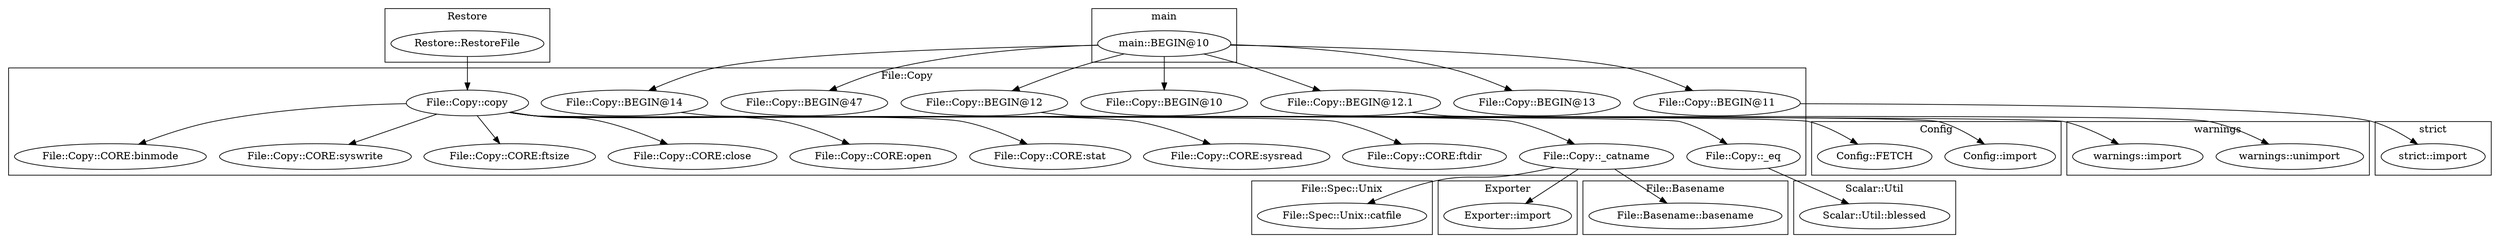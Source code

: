 digraph {
graph [overlap=false]
subgraph cluster_Scalar_Util {
	label="Scalar::Util";
	"Scalar::Util::blessed";
}
subgraph cluster_File_Spec_Unix {
	label="File::Spec::Unix";
	"File::Spec::Unix::catfile";
}
subgraph cluster_Config {
	label="Config";
	"Config::import";
	"Config::FETCH";
}
subgraph cluster_Restore {
	label="Restore";
	"Restore::RestoreFile";
}
subgraph cluster_warnings {
	label="warnings";
	"warnings::unimport";
	"warnings::import";
}
subgraph cluster_File_Copy {
	label="File::Copy";
	"File::Copy::BEGIN@13";
	"File::Copy::copy";
	"File::Copy::BEGIN@12";
	"File::Copy::BEGIN@10";
	"File::Copy::BEGIN@11";
	"File::Copy::CORE:binmode";
	"File::Copy::BEGIN@47";
	"File::Copy::CORE:syswrite";
	"File::Copy::BEGIN@14";
	"File::Copy::CORE:ftsize";
	"File::Copy::CORE:close";
	"File::Copy::CORE:open";
	"File::Copy::CORE:stat";
	"File::Copy::CORE:sysread";
	"File::Copy::CORE:ftdir";
	"File::Copy::BEGIN@12.1";
	"File::Copy::_catname";
	"File::Copy::_eq";
}
subgraph cluster_Exporter {
	label="Exporter";
	"Exporter::import";
}
subgraph cluster_main {
	label="main";
	"main::BEGIN@10";
}
subgraph cluster_strict {
	label="strict";
	"strict::import";
}
subgraph cluster_File_Basename {
	label="File::Basename";
	"File::Basename::basename";
}
"main::BEGIN@10" -> "File::Copy::BEGIN@47";
"File::Copy::copy" -> "File::Copy::CORE:close";
"File::Copy::copy" -> "File::Copy::CORE:open";
"File::Copy::copy" -> "File::Copy::CORE:sysread";
"File::Copy::BEGIN@12.1" -> "warnings::unimport";
"File::Copy::_catname" -> "Exporter::import";
"File::Copy::copy" -> "File::Copy::_eq";
"main::BEGIN@10" -> "File::Copy::BEGIN@13";
"File::Copy::copy" -> "File::Copy::CORE:syswrite";
"File::Copy::copy" -> "File::Copy::CORE:ftdir";
"File::Copy::BEGIN@12" -> "warnings::import";
"File::Copy::copy" -> "File::Copy::_catname";
"File::Copy::_catname" -> "File::Basename::basename";
"File::Copy::BEGIN@14" -> "Config::import";
"main::BEGIN@10" -> "File::Copy::BEGIN@11";
"File::Copy::_eq" -> "Scalar::Util::blessed";
"main::BEGIN@10" -> "File::Copy::BEGIN@14";
"File::Copy::copy" -> "File::Copy::CORE:stat";
"Restore::RestoreFile" -> "File::Copy::copy";
"main::BEGIN@10" -> "File::Copy::BEGIN@12";
"main::BEGIN@10" -> "File::Copy::BEGIN@10";
"File::Copy::copy" -> "File::Copy::CORE:binmode";
"File::Copy::copy" -> "Config::FETCH";
"File::Copy::copy" -> "File::Copy::CORE:ftsize";
"File::Copy::_catname" -> "File::Spec::Unix::catfile";
"main::BEGIN@10" -> "File::Copy::BEGIN@12.1";
"File::Copy::BEGIN@11" -> "strict::import";
}
